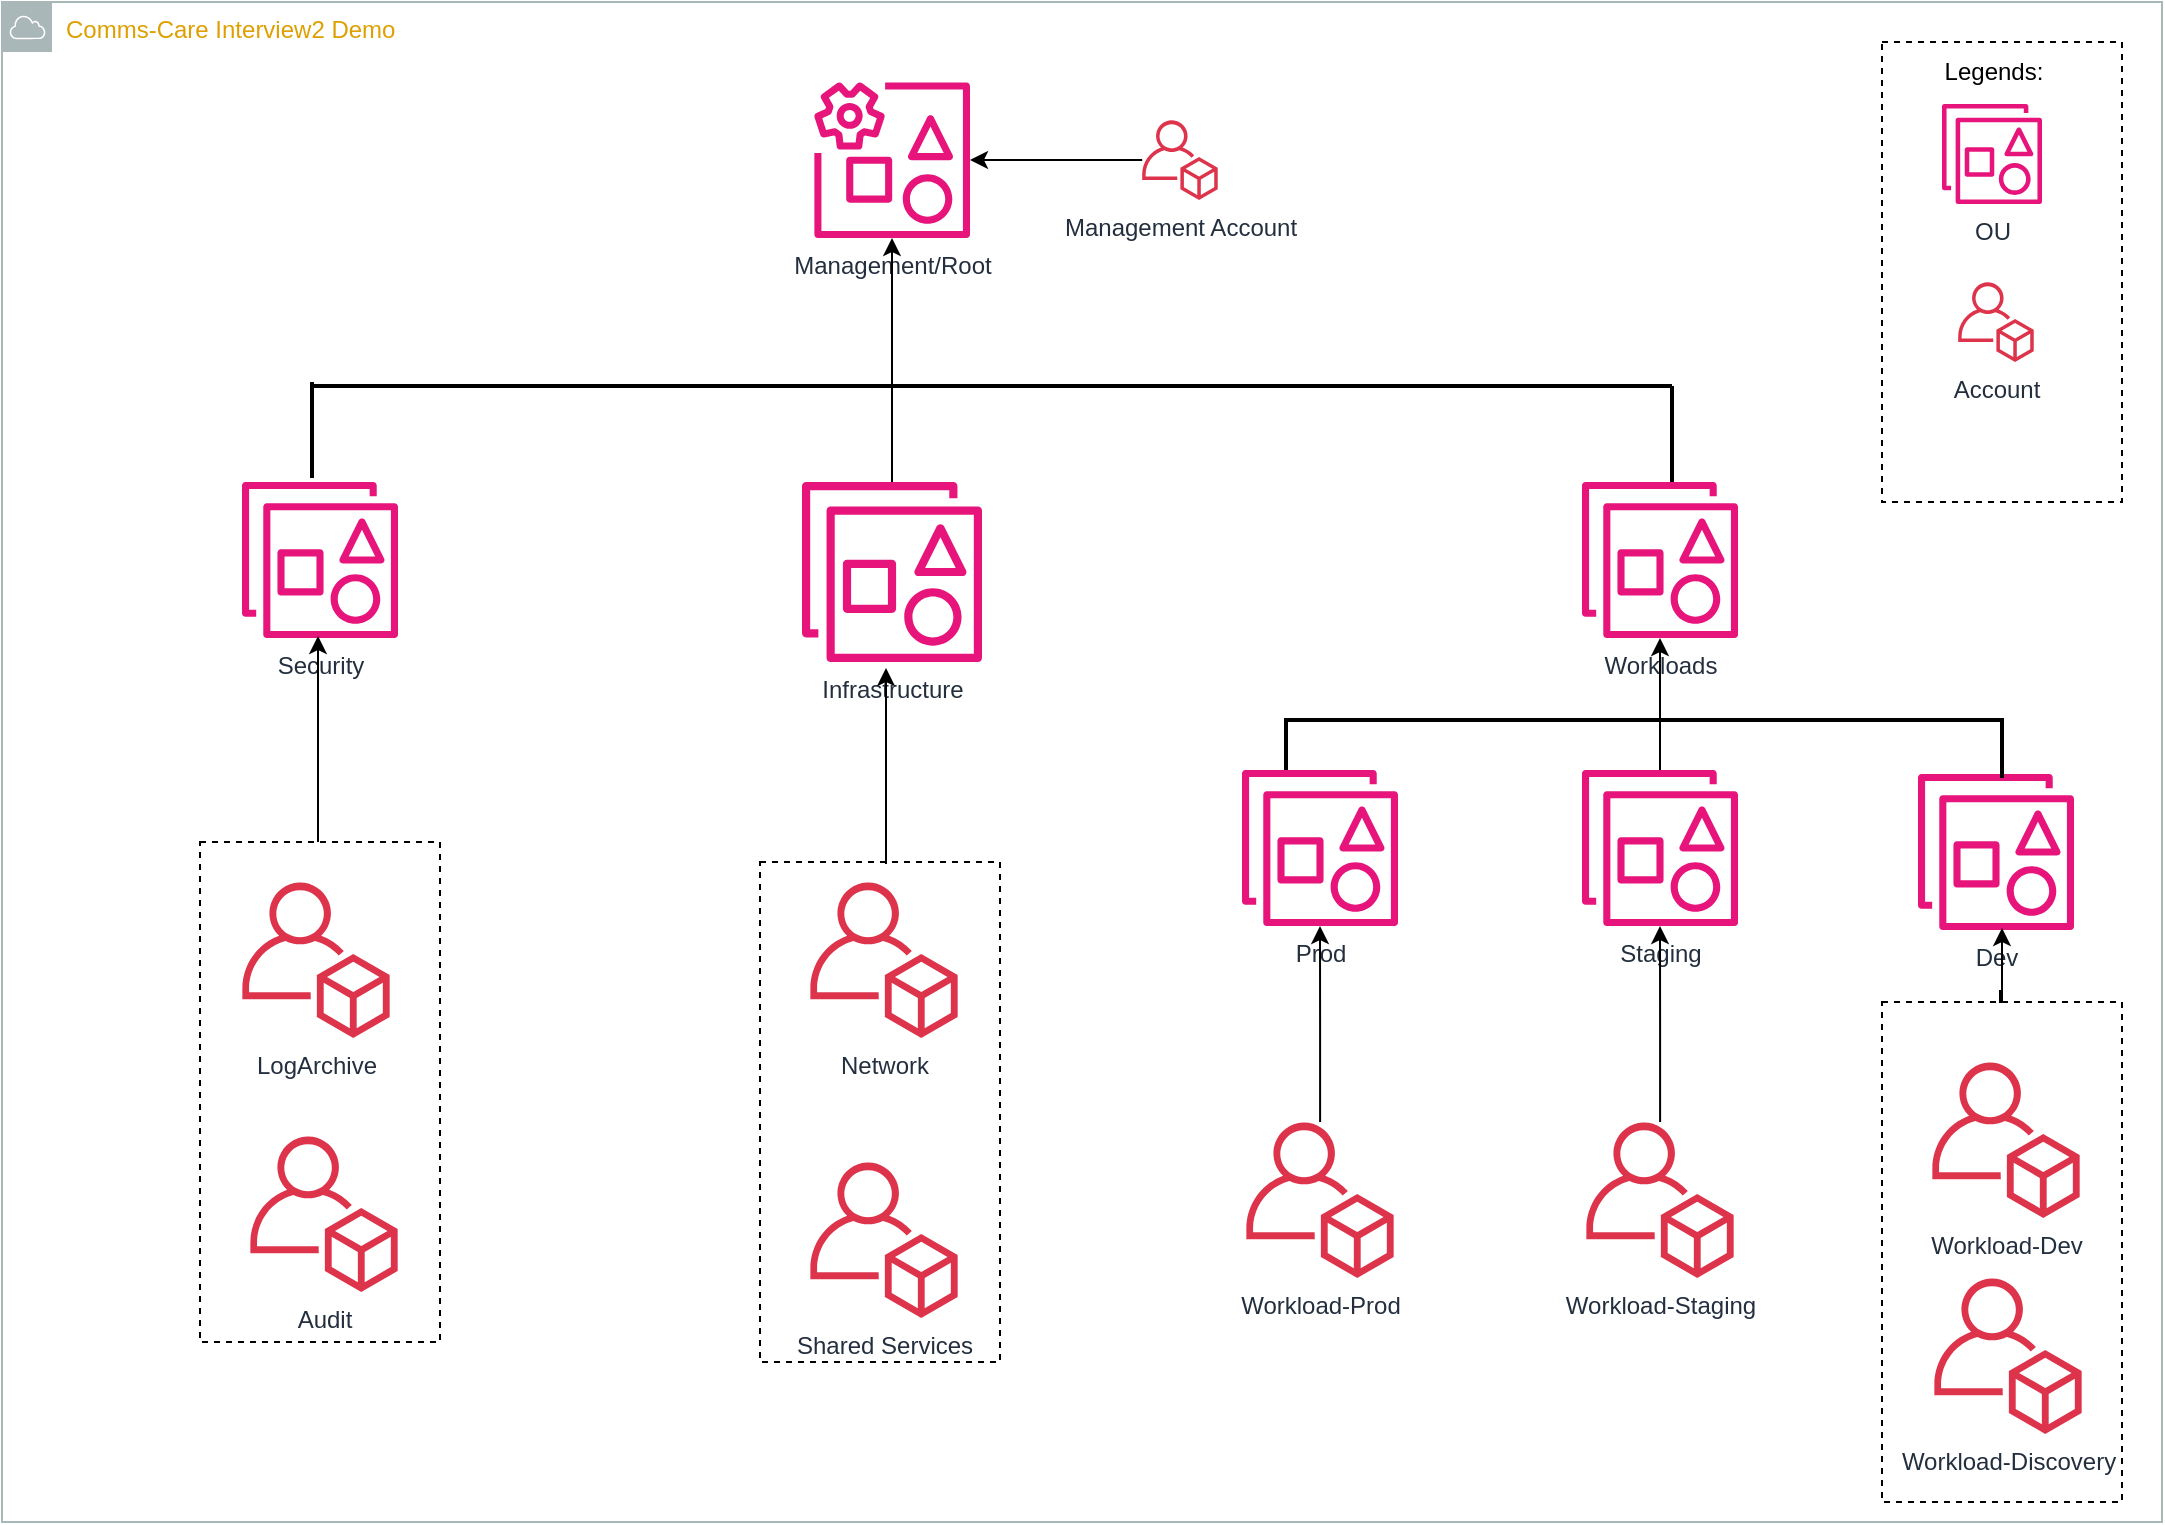 <mxfile version="24.5.1" type="github">
  <diagram name="Page-1" id="HHlRipr4qepK0YWwnN1N">
    <mxGraphModel dx="1306" dy="697" grid="1" gridSize="10" guides="1" tooltips="1" connect="1" arrows="1" fold="1" page="1" pageScale="1" pageWidth="1169" pageHeight="827" math="0" shadow="0">
      <root>
        <mxCell id="0" />
        <mxCell id="1" parent="0" />
        <mxCell id="FvPew6l_nvyuefZTjxA9-30" value="" style="rounded=0;whiteSpace=wrap;html=1;dashed=1;" vertex="1" parent="1">
          <mxGeometry x="980" y="60" width="120" height="230" as="geometry" />
        </mxCell>
        <mxCell id="FvPew6l_nvyuefZTjxA9-25" value="" style="rounded=0;whiteSpace=wrap;html=1;dashed=1;" vertex="1" parent="1">
          <mxGeometry x="980" y="540" width="120" height="250" as="geometry" />
        </mxCell>
        <mxCell id="FvPew6l_nvyuefZTjxA9-24" value="" style="rounded=0;whiteSpace=wrap;html=1;dashed=1;" vertex="1" parent="1">
          <mxGeometry x="419" y="470" width="120" height="250" as="geometry" />
        </mxCell>
        <mxCell id="FvPew6l_nvyuefZTjxA9-23" value="" style="rounded=0;whiteSpace=wrap;html=1;dashed=1;" vertex="1" parent="1">
          <mxGeometry x="139" y="460" width="120" height="250" as="geometry" />
        </mxCell>
        <mxCell id="FvPew6l_nvyuefZTjxA9-3" value="&lt;font color=&quot;#dea000&quot;&gt;Comms-Care Interview2 Demo&lt;/font&gt;" style="sketch=0;outlineConnect=0;gradientColor=none;html=1;whiteSpace=wrap;fontSize=12;fontStyle=0;shape=mxgraph.aws4.group;grIcon=mxgraph.aws4.group_aws_cloud;strokeColor=#AAB7B8;fillColor=none;verticalAlign=top;align=left;spacingLeft=30;fontColor=#AAB7B8;dashed=0;" vertex="1" parent="1">
          <mxGeometry x="40" y="40" width="1080" height="760" as="geometry" />
        </mxCell>
        <mxCell id="FvPew6l_nvyuefZTjxA9-5" value="Management/Root" style="sketch=0;outlineConnect=0;fontColor=#232F3E;gradientColor=none;fillColor=#E7157B;strokeColor=none;dashed=0;verticalLabelPosition=bottom;verticalAlign=top;align=center;html=1;fontSize=12;fontStyle=0;aspect=fixed;pointerEvents=1;shape=mxgraph.aws4.organizations_management_account2;" vertex="1" parent="1">
          <mxGeometry x="446" y="80" width="78" height="78" as="geometry" />
        </mxCell>
        <mxCell id="FvPew6l_nvyuefZTjxA9-6" value="Security" style="sketch=0;outlineConnect=0;fontColor=#232F3E;gradientColor=none;fillColor=#E7157B;strokeColor=none;dashed=0;verticalLabelPosition=bottom;verticalAlign=top;align=center;html=1;fontSize=12;fontStyle=0;aspect=fixed;pointerEvents=1;shape=mxgraph.aws4.organizations_organizational_unit2;" vertex="1" parent="1">
          <mxGeometry x="160" y="280" width="78" height="78" as="geometry" />
        </mxCell>
        <mxCell id="FvPew6l_nvyuefZTjxA9-7" value="Workloads" style="sketch=0;outlineConnect=0;fontColor=#232F3E;gradientColor=none;fillColor=#E7157B;strokeColor=none;dashed=0;verticalLabelPosition=bottom;verticalAlign=top;align=center;html=1;fontSize=12;fontStyle=0;aspect=fixed;pointerEvents=1;shape=mxgraph.aws4.organizations_organizational_unit2;" vertex="1" parent="1">
          <mxGeometry x="830" y="280" width="78" height="78" as="geometry" />
        </mxCell>
        <mxCell id="FvPew6l_nvyuefZTjxA9-32" style="edgeStyle=orthogonalEdgeStyle;rounded=0;orthogonalLoop=1;jettySize=auto;html=1;" edge="1" parent="1" source="FvPew6l_nvyuefZTjxA9-8" target="FvPew6l_nvyuefZTjxA9-5">
          <mxGeometry relative="1" as="geometry" />
        </mxCell>
        <mxCell id="FvPew6l_nvyuefZTjxA9-8" value="Infrastructure" style="sketch=0;outlineConnect=0;fontColor=#232F3E;gradientColor=none;fillColor=#E7157B;strokeColor=none;dashed=0;verticalLabelPosition=bottom;verticalAlign=top;align=center;html=1;fontSize=12;fontStyle=0;aspect=fixed;pointerEvents=1;shape=mxgraph.aws4.organizations_organizational_unit2;" vertex="1" parent="1">
          <mxGeometry x="440" y="280" width="90" height="90" as="geometry" />
        </mxCell>
        <mxCell id="FvPew6l_nvyuefZTjxA9-10" value="Prod" style="sketch=0;outlineConnect=0;fontColor=#232F3E;gradientColor=none;fillColor=#E7157B;strokeColor=none;dashed=0;verticalLabelPosition=bottom;verticalAlign=top;align=center;html=1;fontSize=12;fontStyle=0;aspect=fixed;pointerEvents=1;shape=mxgraph.aws4.organizations_organizational_unit2;" vertex="1" parent="1">
          <mxGeometry x="660" y="424" width="78" height="78" as="geometry" />
        </mxCell>
        <mxCell id="FvPew6l_nvyuefZTjxA9-39" style="edgeStyle=orthogonalEdgeStyle;rounded=0;orthogonalLoop=1;jettySize=auto;html=1;" edge="1" parent="1" source="FvPew6l_nvyuefZTjxA9-11" target="FvPew6l_nvyuefZTjxA9-7">
          <mxGeometry relative="1" as="geometry" />
        </mxCell>
        <mxCell id="FvPew6l_nvyuefZTjxA9-11" value="Staging" style="sketch=0;outlineConnect=0;fontColor=#232F3E;gradientColor=none;fillColor=#E7157B;strokeColor=none;dashed=0;verticalLabelPosition=bottom;verticalAlign=top;align=center;html=1;fontSize=12;fontStyle=0;aspect=fixed;pointerEvents=1;shape=mxgraph.aws4.organizations_organizational_unit2;" vertex="1" parent="1">
          <mxGeometry x="830" y="424" width="78" height="78" as="geometry" />
        </mxCell>
        <mxCell id="FvPew6l_nvyuefZTjxA9-12" value="Dev" style="sketch=0;outlineConnect=0;fontColor=#232F3E;gradientColor=none;fillColor=#E7157B;strokeColor=none;dashed=0;verticalLabelPosition=bottom;verticalAlign=top;align=center;html=1;fontSize=12;fontStyle=0;aspect=fixed;pointerEvents=1;shape=mxgraph.aws4.organizations_organizational_unit2;" vertex="1" parent="1">
          <mxGeometry x="998" y="426" width="78" height="78" as="geometry" />
        </mxCell>
        <mxCell id="FvPew6l_nvyuefZTjxA9-13" value="LogArchive" style="sketch=0;outlineConnect=0;fontColor=#232F3E;gradientColor=none;fillColor=#DD344C;strokeColor=none;dashed=0;verticalLabelPosition=bottom;verticalAlign=top;align=center;html=1;fontSize=12;fontStyle=0;aspect=fixed;pointerEvents=1;shape=mxgraph.aws4.organizations_account;" vertex="1" parent="1">
          <mxGeometry x="160" y="480" width="74" height="78" as="geometry" />
        </mxCell>
        <mxCell id="FvPew6l_nvyuefZTjxA9-14" value="Audit" style="sketch=0;outlineConnect=0;fontColor=#232F3E;gradientColor=none;fillColor=#DD344C;strokeColor=none;dashed=0;verticalLabelPosition=bottom;verticalAlign=top;align=center;html=1;fontSize=12;fontStyle=0;aspect=fixed;pointerEvents=1;shape=mxgraph.aws4.organizations_account;" vertex="1" parent="1">
          <mxGeometry x="164" y="607" width="74" height="78" as="geometry" />
        </mxCell>
        <mxCell id="FvPew6l_nvyuefZTjxA9-16" value="Shared Services" style="sketch=0;outlineConnect=0;fontColor=#232F3E;gradientColor=none;fillColor=#DD344C;strokeColor=none;dashed=0;verticalLabelPosition=bottom;verticalAlign=top;align=center;html=1;fontSize=12;fontStyle=0;aspect=fixed;pointerEvents=1;shape=mxgraph.aws4.organizations_account;" vertex="1" parent="1">
          <mxGeometry x="444" y="620" width="74" height="78" as="geometry" />
        </mxCell>
        <mxCell id="FvPew6l_nvyuefZTjxA9-17" value="Network" style="sketch=0;outlineConnect=0;fontColor=#232F3E;gradientColor=none;fillColor=#DD344C;strokeColor=none;dashed=0;verticalLabelPosition=bottom;verticalAlign=top;align=center;html=1;fontSize=12;fontStyle=0;aspect=fixed;pointerEvents=1;shape=mxgraph.aws4.organizations_account;" vertex="1" parent="1">
          <mxGeometry x="444" y="480" width="74" height="78" as="geometry" />
        </mxCell>
        <mxCell id="FvPew6l_nvyuefZTjxA9-34" style="edgeStyle=orthogonalEdgeStyle;rounded=0;orthogonalLoop=1;jettySize=auto;html=1;" edge="1" parent="1" source="FvPew6l_nvyuefZTjxA9-18" target="FvPew6l_nvyuefZTjxA9-10">
          <mxGeometry relative="1" as="geometry" />
        </mxCell>
        <mxCell id="FvPew6l_nvyuefZTjxA9-18" value="Workload-Prod" style="sketch=0;outlineConnect=0;fontColor=#232F3E;gradientColor=none;fillColor=#DD344C;strokeColor=none;dashed=0;verticalLabelPosition=bottom;verticalAlign=top;align=center;html=1;fontSize=12;fontStyle=0;aspect=fixed;pointerEvents=1;shape=mxgraph.aws4.organizations_account;" vertex="1" parent="1">
          <mxGeometry x="662" y="600" width="74" height="78" as="geometry" />
        </mxCell>
        <mxCell id="FvPew6l_nvyuefZTjxA9-35" style="edgeStyle=orthogonalEdgeStyle;rounded=0;orthogonalLoop=1;jettySize=auto;html=1;" edge="1" parent="1" source="FvPew6l_nvyuefZTjxA9-19" target="FvPew6l_nvyuefZTjxA9-11">
          <mxGeometry relative="1" as="geometry" />
        </mxCell>
        <mxCell id="FvPew6l_nvyuefZTjxA9-19" value="Workload-Staging" style="sketch=0;outlineConnect=0;fontColor=#232F3E;gradientColor=none;fillColor=#DD344C;strokeColor=none;dashed=0;verticalLabelPosition=bottom;verticalAlign=top;align=center;html=1;fontSize=12;fontStyle=0;aspect=fixed;pointerEvents=1;shape=mxgraph.aws4.organizations_account;direction=east;" vertex="1" parent="1">
          <mxGeometry x="832" y="600" width="74" height="78" as="geometry" />
        </mxCell>
        <mxCell id="FvPew6l_nvyuefZTjxA9-20" value="Workload-Dev" style="sketch=0;outlineConnect=0;fontColor=#232F3E;gradientColor=none;fillColor=#DD344C;strokeColor=none;dashed=0;verticalLabelPosition=bottom;verticalAlign=top;align=center;html=1;fontSize=12;fontStyle=0;aspect=fixed;pointerEvents=1;shape=mxgraph.aws4.organizations_account;" vertex="1" parent="1">
          <mxGeometry x="1005" y="570" width="74" height="78" as="geometry" />
        </mxCell>
        <mxCell id="FvPew6l_nvyuefZTjxA9-21" value="Workload-Discovery" style="sketch=0;outlineConnect=0;fontColor=#232F3E;gradientColor=none;fillColor=#DD344C;strokeColor=none;dashed=0;verticalLabelPosition=bottom;verticalAlign=top;align=center;html=1;fontSize=12;fontStyle=0;aspect=fixed;pointerEvents=1;shape=mxgraph.aws4.organizations_account;" vertex="1" parent="1">
          <mxGeometry x="1006" y="678" width="74" height="78" as="geometry" />
        </mxCell>
        <mxCell id="FvPew6l_nvyuefZTjxA9-26" value="OU" style="sketch=0;outlineConnect=0;fontColor=#232F3E;gradientColor=none;fillColor=#E7157B;strokeColor=none;dashed=0;verticalLabelPosition=bottom;verticalAlign=top;align=center;html=1;fontSize=12;fontStyle=0;aspect=fixed;pointerEvents=1;shape=mxgraph.aws4.organizations_organizational_unit2;" vertex="1" parent="1">
          <mxGeometry x="1010" y="91" width="50" height="50" as="geometry" />
        </mxCell>
        <mxCell id="FvPew6l_nvyuefZTjxA9-27" value="Account" style="sketch=0;outlineConnect=0;fontColor=#232F3E;gradientColor=none;fillColor=#DD344C;strokeColor=none;dashed=0;verticalLabelPosition=bottom;verticalAlign=top;align=center;html=1;fontSize=12;fontStyle=0;aspect=fixed;pointerEvents=1;shape=mxgraph.aws4.organizations_account;" vertex="1" parent="1">
          <mxGeometry x="1018" y="180" width="37.95" height="40" as="geometry" />
        </mxCell>
        <mxCell id="FvPew6l_nvyuefZTjxA9-31" value="Legends:" style="text;html=1;align=center;verticalAlign=middle;whiteSpace=wrap;rounded=0;" vertex="1" parent="1">
          <mxGeometry x="1006" y="60" width="60" height="30" as="geometry" />
        </mxCell>
        <mxCell id="FvPew6l_nvyuefZTjxA9-36" style="edgeStyle=orthogonalEdgeStyle;rounded=0;orthogonalLoop=1;jettySize=auto;html=1;" edge="1" parent="1">
          <mxGeometry relative="1" as="geometry">
            <mxPoint x="482" y="471" as="sourcePoint" />
            <mxPoint x="482" y="373" as="targetPoint" />
          </mxGeometry>
        </mxCell>
        <mxCell id="FvPew6l_nvyuefZTjxA9-41" value="" style="line;strokeWidth=2;html=1;" vertex="1" parent="1">
          <mxGeometry x="195" y="227" width="680" height="10" as="geometry" />
        </mxCell>
        <mxCell id="FvPew6l_nvyuefZTjxA9-42" value="" style="line;strokeWidth=2;html=1;direction=south;" vertex="1" parent="1">
          <mxGeometry x="190" y="230" width="10" height="48" as="geometry" />
        </mxCell>
        <mxCell id="FvPew6l_nvyuefZTjxA9-44" value="" style="line;strokeWidth=2;html=1;direction=south;" vertex="1" parent="1">
          <mxGeometry x="870" y="232" width="10" height="48" as="geometry" />
        </mxCell>
        <mxCell id="FvPew6l_nvyuefZTjxA9-45" value="" style="line;strokeWidth=2;html=1;" vertex="1" parent="1">
          <mxGeometry x="681" y="394" width="360" height="10" as="geometry" />
        </mxCell>
        <mxCell id="FvPew6l_nvyuefZTjxA9-46" value="" style="line;strokeWidth=2;html=1;direction=south;" vertex="1" parent="1">
          <mxGeometry x="677" y="400" width="10" height="24" as="geometry" />
        </mxCell>
        <mxCell id="FvPew6l_nvyuefZTjxA9-47" value="" style="line;strokeWidth=2;html=1;direction=south;" vertex="1" parent="1">
          <mxGeometry x="1035" y="400" width="10" height="28" as="geometry" />
        </mxCell>
        <mxCell id="FvPew6l_nvyuefZTjxA9-48" style="edgeStyle=orthogonalEdgeStyle;rounded=0;orthogonalLoop=1;jettySize=auto;html=1;" edge="1" parent="1">
          <mxGeometry relative="1" as="geometry">
            <mxPoint x="198" y="460" as="sourcePoint" />
            <mxPoint x="198" y="357" as="targetPoint" />
          </mxGeometry>
        </mxCell>
        <mxCell id="FvPew6l_nvyuefZTjxA9-51" style="edgeStyle=orthogonalEdgeStyle;rounded=0;orthogonalLoop=1;jettySize=auto;html=1;" edge="1" parent="1" source="FvPew6l_nvyuefZTjxA9-49" target="FvPew6l_nvyuefZTjxA9-5">
          <mxGeometry relative="1" as="geometry" />
        </mxCell>
        <mxCell id="FvPew6l_nvyuefZTjxA9-49" value="Management Account" style="sketch=0;outlineConnect=0;fontColor=#232F3E;gradientColor=none;fillColor=#DD344C;strokeColor=none;dashed=0;verticalLabelPosition=bottom;verticalAlign=top;align=center;html=1;fontSize=12;fontStyle=0;aspect=fixed;pointerEvents=1;shape=mxgraph.aws4.organizations_account;" vertex="1" parent="1">
          <mxGeometry x="610" y="99" width="37.95" height="40" as="geometry" />
        </mxCell>
        <mxCell id="FvPew6l_nvyuefZTjxA9-52" style="edgeStyle=orthogonalEdgeStyle;rounded=0;orthogonalLoop=1;jettySize=auto;html=1;" edge="1" parent="1">
          <mxGeometry relative="1" as="geometry">
            <mxPoint x="1039" y="534" as="sourcePoint" />
            <mxPoint x="1040" y="503" as="targetPoint" />
            <Array as="points">
              <mxPoint x="1039" y="540" />
              <mxPoint x="1040" y="540" />
            </Array>
          </mxGeometry>
        </mxCell>
      </root>
    </mxGraphModel>
  </diagram>
</mxfile>
